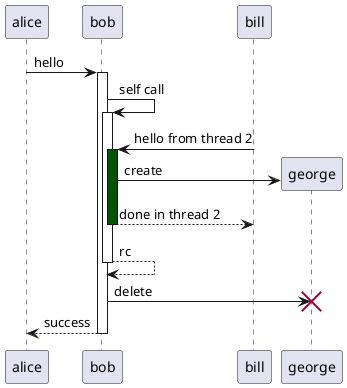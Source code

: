 @startuml
' 也可以使用自动激活关键字（autoactivate），
' 这需要与return关键字配合:

autoactivate on
alice -> bob : hello
bob -> bob : self call
bill -> bob #005500 : hello from thread 2
bob -> george ** : create
return done in thread 2
return rc
bob -> george !! : delete
return success

@enduml
